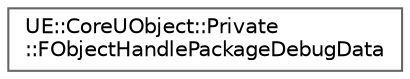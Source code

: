 digraph "Graphical Class Hierarchy"
{
 // INTERACTIVE_SVG=YES
 // LATEX_PDF_SIZE
  bgcolor="transparent";
  edge [fontname=Helvetica,fontsize=10,labelfontname=Helvetica,labelfontsize=10];
  node [fontname=Helvetica,fontsize=10,shape=box,height=0.2,width=0.4];
  rankdir="LR";
  Node0 [id="Node000000",label="UE::CoreUObject::Private\l::FObjectHandlePackageDebugData",height=0.2,width=0.4,color="grey40", fillcolor="white", style="filled",URL="$d1/d1c/structUE_1_1CoreUObject_1_1Private_1_1FObjectHandlePackageDebugData.html",tooltip=" "];
}
